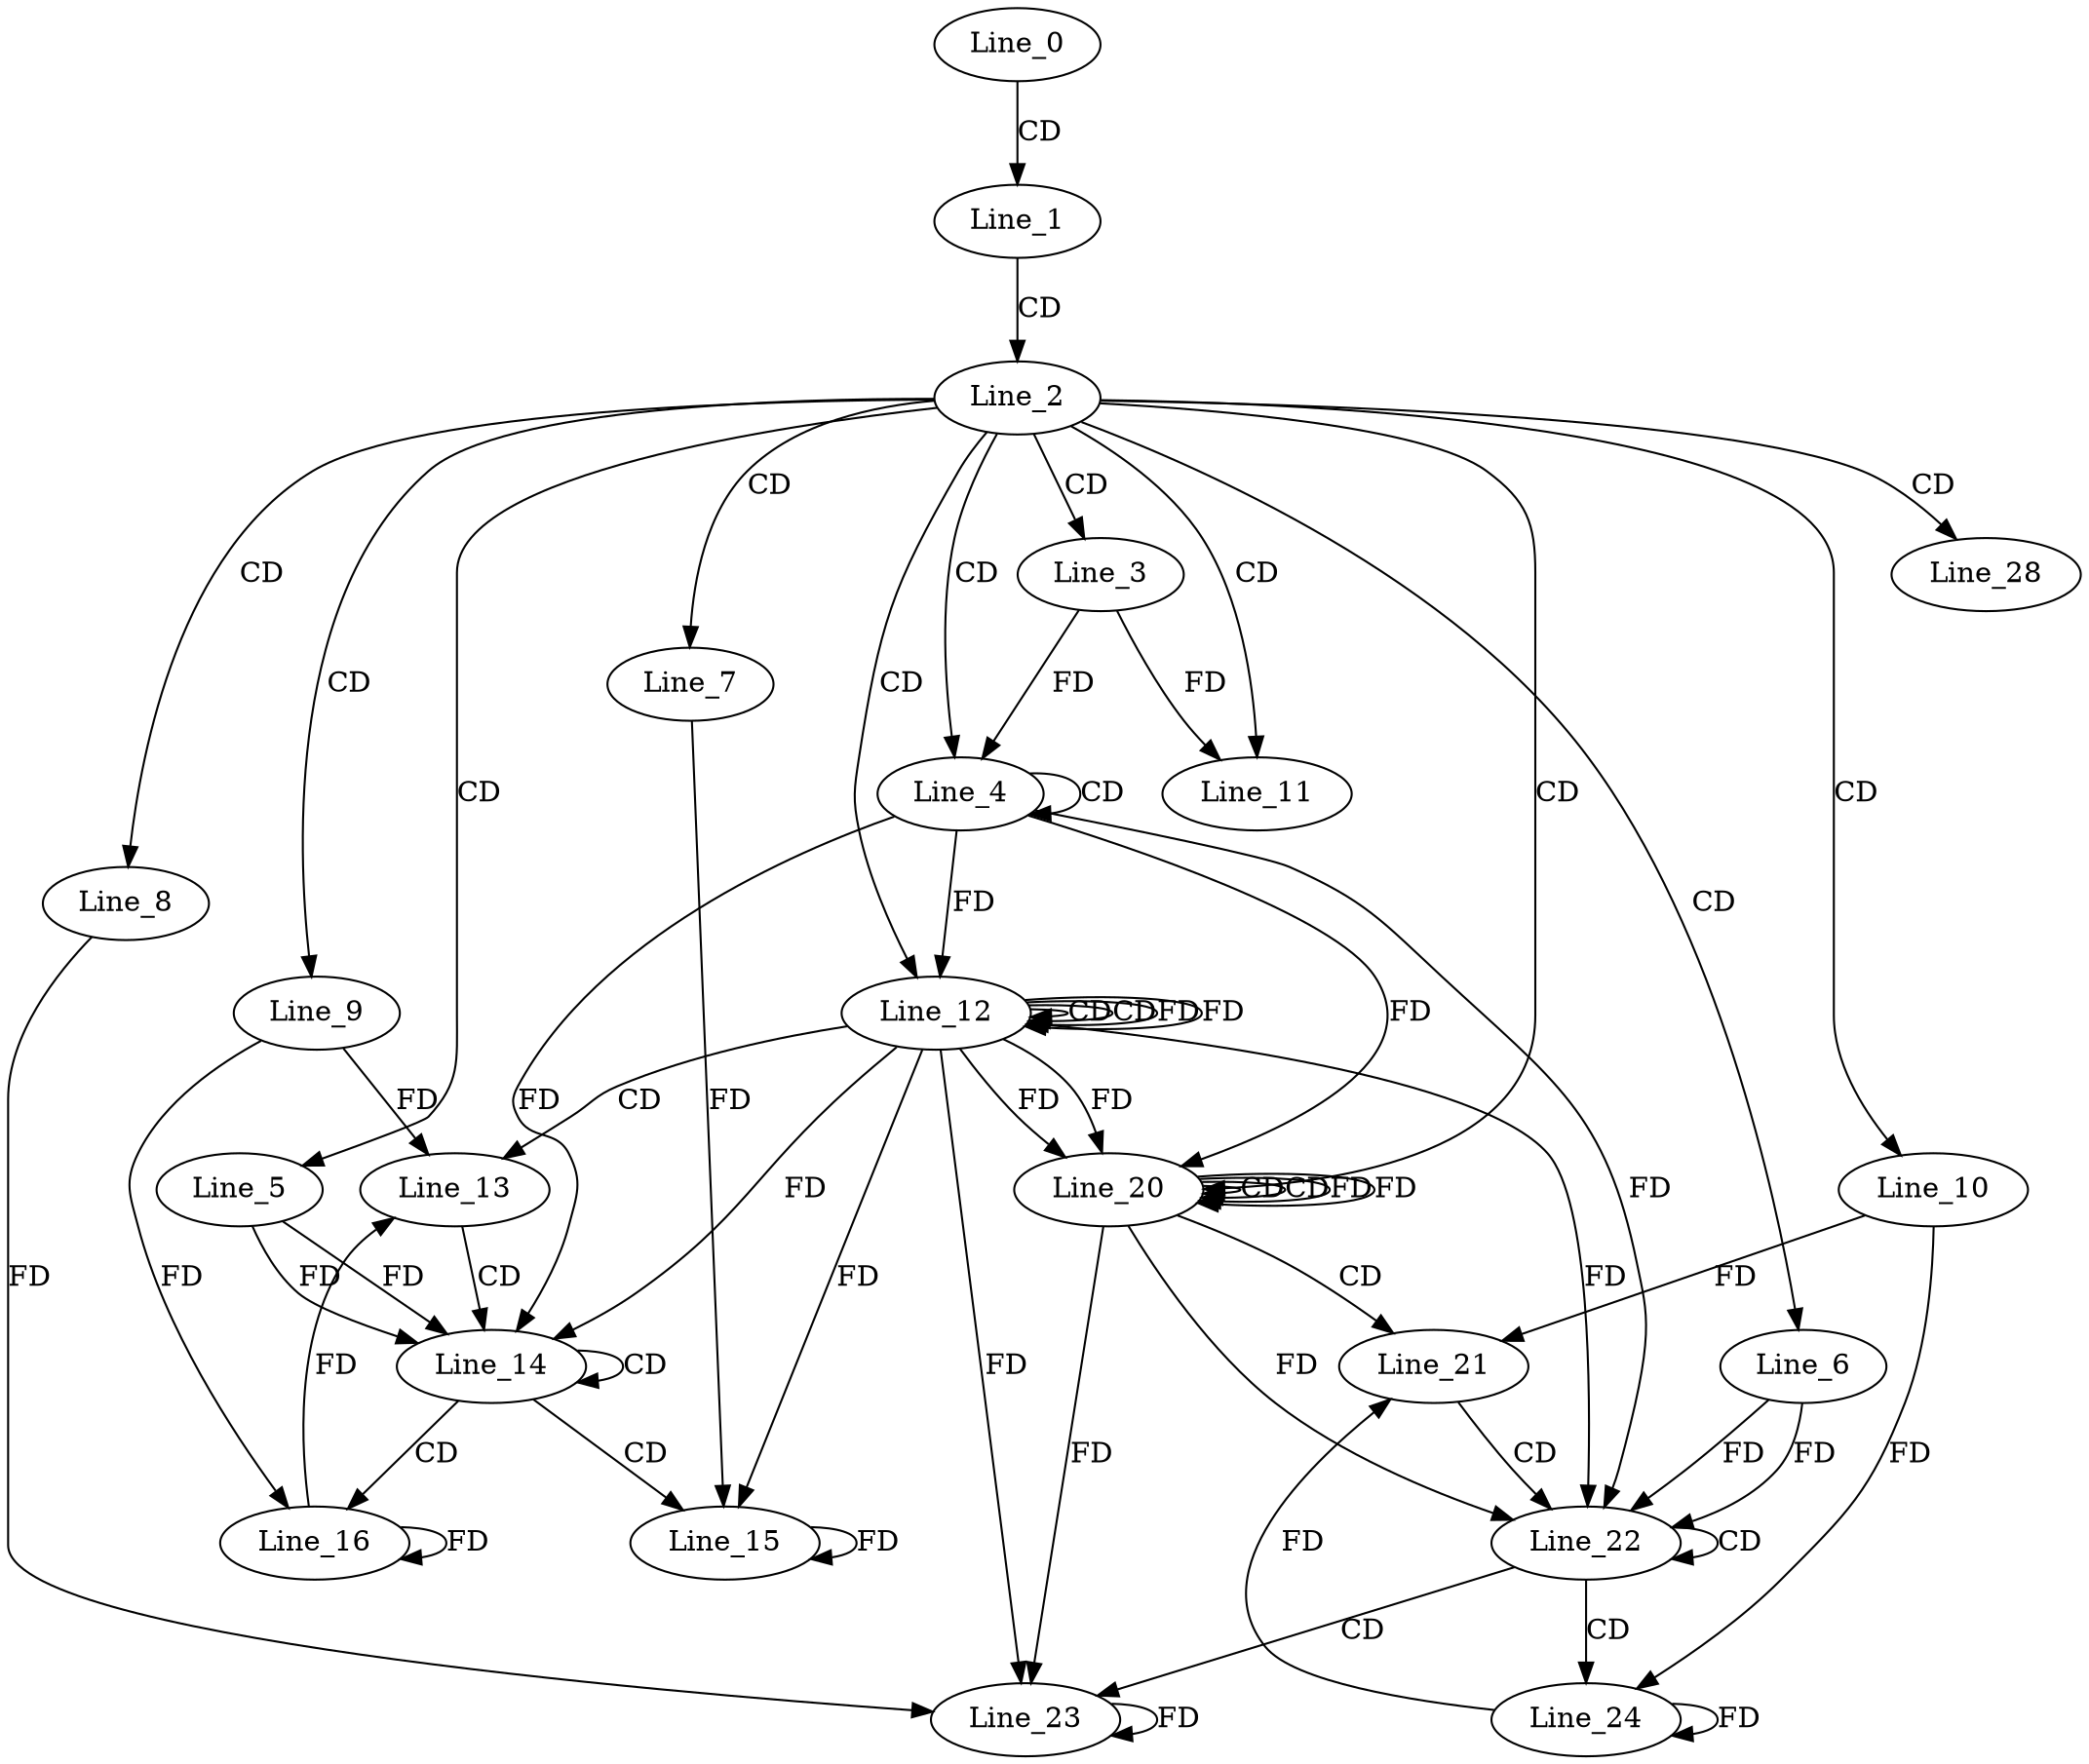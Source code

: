 digraph G {
  Line_0;
  Line_1;
  Line_2;
  Line_3;
  Line_4;
  Line_4;
  Line_5;
  Line_6;
  Line_7;
  Line_8;
  Line_9;
  Line_10;
  Line_11;
  Line_12;
  Line_12;
  Line_12;
  Line_12;
  Line_13;
  Line_14;
  Line_14;
  Line_14;
  Line_15;
  Line_16;
  Line_20;
  Line_20;
  Line_20;
  Line_20;
  Line_21;
  Line_22;
  Line_22;
  Line_22;
  Line_23;
  Line_24;
  Line_28;
  Line_0 -> Line_1 [ label="CD" ];
  Line_1 -> Line_2 [ label="CD" ];
  Line_2 -> Line_3 [ label="CD" ];
  Line_2 -> Line_4 [ label="CD" ];
  Line_4 -> Line_4 [ label="CD" ];
  Line_3 -> Line_4 [ label="FD" ];
  Line_2 -> Line_5 [ label="CD" ];
  Line_2 -> Line_6 [ label="CD" ];
  Line_2 -> Line_7 [ label="CD" ];
  Line_2 -> Line_8 [ label="CD" ];
  Line_2 -> Line_9 [ label="CD" ];
  Line_2 -> Line_10 [ label="CD" ];
  Line_2 -> Line_11 [ label="CD" ];
  Line_3 -> Line_11 [ label="FD" ];
  Line_2 -> Line_12 [ label="CD" ];
  Line_12 -> Line_12 [ label="CD" ];
  Line_12 -> Line_12 [ label="CD" ];
  Line_4 -> Line_12 [ label="FD" ];
  Line_12 -> Line_12 [ label="FD" ];
  Line_12 -> Line_13 [ label="CD" ];
  Line_9 -> Line_13 [ label="FD" ];
  Line_13 -> Line_14 [ label="CD" ];
  Line_5 -> Line_14 [ label="FD" ];
  Line_14 -> Line_14 [ label="CD" ];
  Line_5 -> Line_14 [ label="FD" ];
  Line_4 -> Line_14 [ label="FD" ];
  Line_12 -> Line_14 [ label="FD" ];
  Line_14 -> Line_15 [ label="CD" ];
  Line_15 -> Line_15 [ label="FD" ];
  Line_7 -> Line_15 [ label="FD" ];
  Line_12 -> Line_15 [ label="FD" ];
  Line_14 -> Line_16 [ label="CD" ];
  Line_16 -> Line_16 [ label="FD" ];
  Line_9 -> Line_16 [ label="FD" ];
  Line_2 -> Line_20 [ label="CD" ];
  Line_20 -> Line_20 [ label="CD" ];
  Line_12 -> Line_20 [ label="FD" ];
  Line_20 -> Line_20 [ label="CD" ];
  Line_4 -> Line_20 [ label="FD" ];
  Line_20 -> Line_20 [ label="FD" ];
  Line_12 -> Line_20 [ label="FD" ];
  Line_20 -> Line_21 [ label="CD" ];
  Line_10 -> Line_21 [ label="FD" ];
  Line_21 -> Line_22 [ label="CD" ];
  Line_6 -> Line_22 [ label="FD" ];
  Line_22 -> Line_22 [ label="CD" ];
  Line_6 -> Line_22 [ label="FD" ];
  Line_4 -> Line_22 [ label="FD" ];
  Line_20 -> Line_22 [ label="FD" ];
  Line_12 -> Line_22 [ label="FD" ];
  Line_22 -> Line_23 [ label="CD" ];
  Line_23 -> Line_23 [ label="FD" ];
  Line_8 -> Line_23 [ label="FD" ];
  Line_20 -> Line_23 [ label="FD" ];
  Line_12 -> Line_23 [ label="FD" ];
  Line_22 -> Line_24 [ label="CD" ];
  Line_24 -> Line_24 [ label="FD" ];
  Line_10 -> Line_24 [ label="FD" ];
  Line_2 -> Line_28 [ label="CD" ];
  Line_12 -> Line_12 [ label="FD" ];
  Line_16 -> Line_13 [ label="FD" ];
  Line_20 -> Line_20 [ label="FD" ];
  Line_24 -> Line_21 [ label="FD" ];
}
